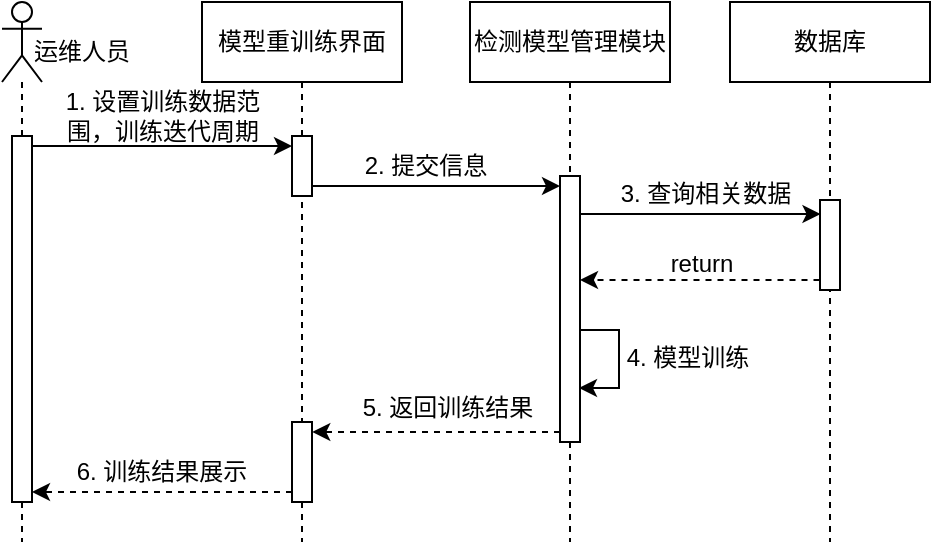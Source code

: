 <mxfile version="23.1.8" type="github">
  <diagram name="第 1 页" id="B640qeo-n573kTRp1eWe">
    <mxGraphModel dx="600" dy="328" grid="1" gridSize="10" guides="1" tooltips="1" connect="1" arrows="1" fold="1" page="1" pageScale="1" pageWidth="827" pageHeight="1169" math="0" shadow="0">
      <root>
        <mxCell id="0" />
        <mxCell id="1" parent="0" />
        <mxCell id="t6vxeUEf35W2q5bZ3Fgx-1" value="模型重训练界面" style="shape=umlLifeline;perimeter=lifelinePerimeter;whiteSpace=wrap;html=1;container=1;dropTarget=0;collapsible=0;recursiveResize=0;outlineConnect=0;portConstraint=eastwest;newEdgeStyle={&quot;curved&quot;:0,&quot;rounded&quot;:0};" vertex="1" parent="1">
          <mxGeometry x="180" y="190" width="100" height="270" as="geometry" />
        </mxCell>
        <mxCell id="t6vxeUEf35W2q5bZ3Fgx-2" value="" style="html=1;points=[[0,0,0,0,5],[0,1,0,0,-5],[1,0,0,0,5],[1,1,0,0,-5]];perimeter=orthogonalPerimeter;outlineConnect=0;targetShapes=umlLifeline;portConstraint=eastwest;newEdgeStyle={&quot;curved&quot;:0,&quot;rounded&quot;:0};" vertex="1" parent="t6vxeUEf35W2q5bZ3Fgx-1">
          <mxGeometry x="45" y="67" width="10" height="30" as="geometry" />
        </mxCell>
        <mxCell id="t6vxeUEf35W2q5bZ3Fgx-3" value="" style="html=1;points=[[0,0,0,0,5],[0,1,0,0,-5],[1,0,0,0,5],[1,1,0,0,-5]];perimeter=orthogonalPerimeter;outlineConnect=0;targetShapes=umlLifeline;portConstraint=eastwest;newEdgeStyle={&quot;curved&quot;:0,&quot;rounded&quot;:0};" vertex="1" parent="t6vxeUEf35W2q5bZ3Fgx-1">
          <mxGeometry x="45" y="210" width="10" height="40" as="geometry" />
        </mxCell>
        <mxCell id="t6vxeUEf35W2q5bZ3Fgx-4" value="" style="shape=umlLifeline;perimeter=lifelinePerimeter;whiteSpace=wrap;html=1;container=1;dropTarget=0;collapsible=0;recursiveResize=0;outlineConnect=0;portConstraint=eastwest;newEdgeStyle={&quot;curved&quot;:0,&quot;rounded&quot;:0};participant=umlActor;" vertex="1" parent="1">
          <mxGeometry x="80" y="190" width="20" height="270" as="geometry" />
        </mxCell>
        <mxCell id="t6vxeUEf35W2q5bZ3Fgx-5" value="" style="html=1;points=[[0,0,0,0,5],[0,1,0,0,-5],[1,0,0,0,5],[1,1,0,0,-5]];perimeter=orthogonalPerimeter;outlineConnect=0;targetShapes=umlLifeline;portConstraint=eastwest;newEdgeStyle={&quot;curved&quot;:0,&quot;rounded&quot;:0};" vertex="1" parent="t6vxeUEf35W2q5bZ3Fgx-4">
          <mxGeometry x="5" y="67" width="10" height="183" as="geometry" />
        </mxCell>
        <mxCell id="t6vxeUEf35W2q5bZ3Fgx-6" value="检测模型管理模块" style="shape=umlLifeline;perimeter=lifelinePerimeter;whiteSpace=wrap;html=1;container=1;dropTarget=0;collapsible=0;recursiveResize=0;outlineConnect=0;portConstraint=eastwest;newEdgeStyle={&quot;curved&quot;:0,&quot;rounded&quot;:0};" vertex="1" parent="1">
          <mxGeometry x="314" y="190" width="100" height="270" as="geometry" />
        </mxCell>
        <mxCell id="t6vxeUEf35W2q5bZ3Fgx-7" value="" style="html=1;points=[[0,0,0,0,5],[0,1,0,0,-5],[1,0,0,0,5],[1,1,0,0,-5]];perimeter=orthogonalPerimeter;outlineConnect=0;targetShapes=umlLifeline;portConstraint=eastwest;newEdgeStyle={&quot;curved&quot;:0,&quot;rounded&quot;:0};" vertex="1" parent="t6vxeUEf35W2q5bZ3Fgx-6">
          <mxGeometry x="45" y="87" width="10" height="133" as="geometry" />
        </mxCell>
        <mxCell id="t6vxeUEf35W2q5bZ3Fgx-8" value="数据库" style="shape=umlLifeline;perimeter=lifelinePerimeter;whiteSpace=wrap;html=1;container=1;dropTarget=0;collapsible=0;recursiveResize=0;outlineConnect=0;portConstraint=eastwest;newEdgeStyle={&quot;curved&quot;:0,&quot;rounded&quot;:0};" vertex="1" parent="1">
          <mxGeometry x="444" y="190" width="100" height="270" as="geometry" />
        </mxCell>
        <mxCell id="t6vxeUEf35W2q5bZ3Fgx-9" value="" style="html=1;points=[[0,0,0,0,5],[0,1,0,0,-5],[1,0,0,0,5],[1,1,0,0,-5]];perimeter=orthogonalPerimeter;outlineConnect=0;targetShapes=umlLifeline;portConstraint=eastwest;newEdgeStyle={&quot;curved&quot;:0,&quot;rounded&quot;:0};" vertex="1" parent="t6vxeUEf35W2q5bZ3Fgx-8">
          <mxGeometry x="45" y="99" width="10" height="45" as="geometry" />
        </mxCell>
        <mxCell id="t6vxeUEf35W2q5bZ3Fgx-10" value="运维人员" style="text;html=1;align=center;verticalAlign=middle;whiteSpace=wrap;rounded=0;" vertex="1" parent="1">
          <mxGeometry x="90" y="200" width="60" height="30" as="geometry" />
        </mxCell>
        <mxCell id="t6vxeUEf35W2q5bZ3Fgx-11" style="edgeStyle=orthogonalEdgeStyle;rounded=0;orthogonalLoop=1;jettySize=auto;html=1;curved=0;exitX=1;exitY=0;exitDx=0;exitDy=5;exitPerimeter=0;entryX=0;entryY=0;entryDx=0;entryDy=5;entryPerimeter=0;" edge="1" parent="1" source="t6vxeUEf35W2q5bZ3Fgx-5" target="t6vxeUEf35W2q5bZ3Fgx-2">
          <mxGeometry relative="1" as="geometry" />
        </mxCell>
        <mxCell id="t6vxeUEf35W2q5bZ3Fgx-12" value="1. 设置训练数据范围，训练迭代周期" style="text;html=1;align=center;verticalAlign=middle;whiteSpace=wrap;rounded=0;" vertex="1" parent="1">
          <mxGeometry x="102.5" y="232" width="115" height="30" as="geometry" />
        </mxCell>
        <mxCell id="t6vxeUEf35W2q5bZ3Fgx-13" style="edgeStyle=orthogonalEdgeStyle;rounded=0;orthogonalLoop=1;jettySize=auto;html=1;curved=0;exitX=1;exitY=1;exitDx=0;exitDy=-5;exitPerimeter=0;entryX=0;entryY=0;entryDx=0;entryDy=5;entryPerimeter=0;" edge="1" parent="1" source="t6vxeUEf35W2q5bZ3Fgx-2" target="t6vxeUEf35W2q5bZ3Fgx-7">
          <mxGeometry relative="1" as="geometry" />
        </mxCell>
        <mxCell id="t6vxeUEf35W2q5bZ3Fgx-14" value="2. 提交信息" style="text;html=1;align=center;verticalAlign=middle;whiteSpace=wrap;rounded=0;" vertex="1" parent="1">
          <mxGeometry x="242" y="257" width="100" height="30" as="geometry" />
        </mxCell>
        <mxCell id="t6vxeUEf35W2q5bZ3Fgx-15" value="" style="endArrow=classic;html=1;rounded=0;" edge="1" parent="1">
          <mxGeometry width="50" height="50" relative="1" as="geometry">
            <mxPoint x="368.75" y="296" as="sourcePoint" />
            <mxPoint x="489.25" y="296" as="targetPoint" />
          </mxGeometry>
        </mxCell>
        <mxCell id="t6vxeUEf35W2q5bZ3Fgx-16" value="3. 查询相关数据" style="text;html=1;align=center;verticalAlign=middle;whiteSpace=wrap;rounded=0;" vertex="1" parent="1">
          <mxGeometry x="383.75" y="271" width="96.25" height="30" as="geometry" />
        </mxCell>
        <mxCell id="t6vxeUEf35W2q5bZ3Fgx-17" value="" style="endArrow=classic;html=1;rounded=0;edgeStyle=orthogonalEdgeStyle;" edge="1" parent="1">
          <mxGeometry width="50" height="50" relative="1" as="geometry">
            <mxPoint x="368.5" y="354" as="sourcePoint" />
            <mxPoint x="368.5" y="383" as="targetPoint" />
            <Array as="points">
              <mxPoint x="388.5" y="354" />
              <mxPoint x="388.5" y="383" />
            </Array>
          </mxGeometry>
        </mxCell>
        <mxCell id="t6vxeUEf35W2q5bZ3Fgx-18" value="4. 模型训练" style="text;html=1;align=center;verticalAlign=middle;whiteSpace=wrap;rounded=0;" vertex="1" parent="1">
          <mxGeometry x="372.5" y="352.99" width="100" height="30" as="geometry" />
        </mxCell>
        <mxCell id="t6vxeUEf35W2q5bZ3Fgx-19" value="" style="endArrow=classic;html=1;rounded=0;dashed=1;" edge="1" parent="1">
          <mxGeometry width="50" height="50" relative="1" as="geometry">
            <mxPoint x="488.75" y="329" as="sourcePoint" />
            <mxPoint x="369" y="329" as="targetPoint" />
          </mxGeometry>
        </mxCell>
        <mxCell id="t6vxeUEf35W2q5bZ3Fgx-20" value="return" style="text;html=1;align=center;verticalAlign=middle;whiteSpace=wrap;rounded=0;" vertex="1" parent="1">
          <mxGeometry x="390" y="306" width="80" height="30" as="geometry" />
        </mxCell>
        <mxCell id="t6vxeUEf35W2q5bZ3Fgx-21" value="" style="endArrow=classic;html=1;rounded=0;dashed=1;exitX=0;exitY=1;exitDx=0;exitDy=-5;exitPerimeter=0;" edge="1" parent="1" source="t6vxeUEf35W2q5bZ3Fgx-7">
          <mxGeometry width="50" height="50" relative="1" as="geometry">
            <mxPoint x="354.88" y="405" as="sourcePoint" />
            <mxPoint x="235.13" y="405" as="targetPoint" />
          </mxGeometry>
        </mxCell>
        <mxCell id="t6vxeUEf35W2q5bZ3Fgx-22" value="5. 返回训练结果" style="text;html=1;align=center;verticalAlign=middle;whiteSpace=wrap;rounded=0;" vertex="1" parent="1">
          <mxGeometry x="256.13" y="378" width="93.87" height="30" as="geometry" />
        </mxCell>
        <mxCell id="t6vxeUEf35W2q5bZ3Fgx-23" style="edgeStyle=orthogonalEdgeStyle;rounded=0;orthogonalLoop=1;jettySize=auto;html=1;curved=0;exitX=0;exitY=1;exitDx=0;exitDy=-5;exitPerimeter=0;entryX=1;entryY=1;entryDx=0;entryDy=-5;entryPerimeter=0;dashed=1;" edge="1" parent="1" source="t6vxeUEf35W2q5bZ3Fgx-3" target="t6vxeUEf35W2q5bZ3Fgx-5">
          <mxGeometry relative="1" as="geometry" />
        </mxCell>
        <mxCell id="t6vxeUEf35W2q5bZ3Fgx-24" value="6. 训练结果展示" style="text;html=1;align=center;verticalAlign=middle;whiteSpace=wrap;rounded=0;" vertex="1" parent="1">
          <mxGeometry x="110" y="410" width="100" height="30" as="geometry" />
        </mxCell>
      </root>
    </mxGraphModel>
  </diagram>
</mxfile>

